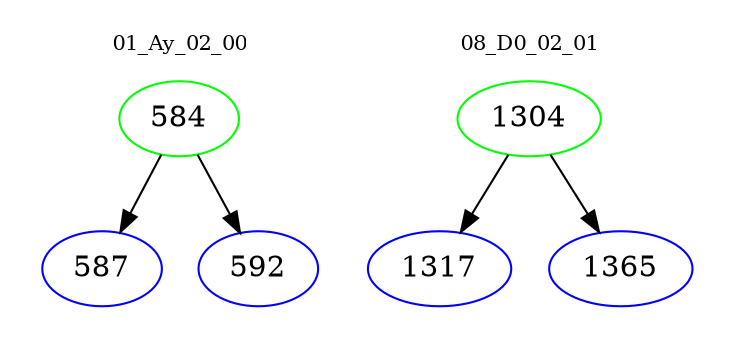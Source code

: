 digraph{
subgraph cluster_0 {
color = white
label = "01_Ay_02_00";
fontsize=10;
T0_584 [label="584", color="green"]
T0_584 -> T0_587 [color="black"]
T0_587 [label="587", color="blue"]
T0_584 -> T0_592 [color="black"]
T0_592 [label="592", color="blue"]
}
subgraph cluster_1 {
color = white
label = "08_D0_02_01";
fontsize=10;
T1_1304 [label="1304", color="green"]
T1_1304 -> T1_1317 [color="black"]
T1_1317 [label="1317", color="blue"]
T1_1304 -> T1_1365 [color="black"]
T1_1365 [label="1365", color="blue"]
}
}
